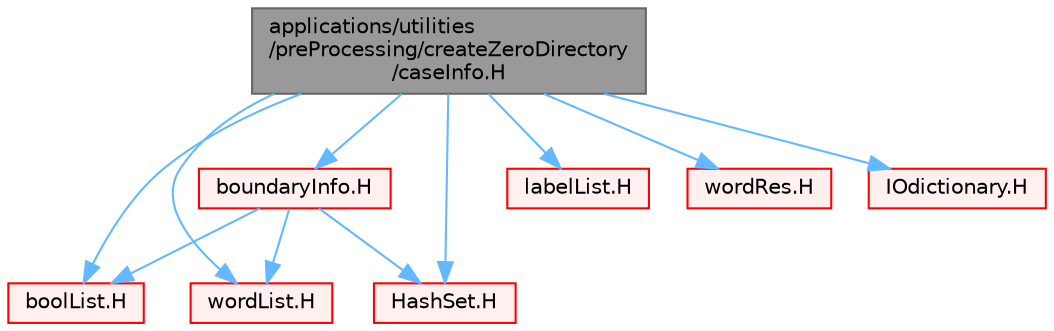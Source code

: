 digraph "applications/utilities/preProcessing/createZeroDirectory/caseInfo.H"
{
 // LATEX_PDF_SIZE
  bgcolor="transparent";
  edge [fontname=Helvetica,fontsize=10,labelfontname=Helvetica,labelfontsize=10];
  node [fontname=Helvetica,fontsize=10,shape=box,height=0.2,width=0.4];
  Node1 [id="Node000001",label="applications/utilities\l/preProcessing/createZeroDirectory\l/caseInfo.H",height=0.2,width=0.4,color="gray40", fillcolor="grey60", style="filled", fontcolor="black",tooltip=" "];
  Node1 -> Node2 [id="edge1_Node000001_Node000002",color="steelblue1",style="solid",tooltip=" "];
  Node2 [id="Node000002",label="boolList.H",height=0.2,width=0.4,color="red", fillcolor="#FFF0F0", style="filled",URL="$boolList_8H.html",tooltip=" "];
  Node1 -> Node88 [id="edge2_Node000001_Node000088",color="steelblue1",style="solid",tooltip=" "];
  Node88 [id="Node000088",label="labelList.H",height=0.2,width=0.4,color="red", fillcolor="#FFF0F0", style="filled",URL="$labelList_8H.html",tooltip=" "];
  Node1 -> Node102 [id="edge3_Node000001_Node000102",color="steelblue1",style="solid",tooltip=" "];
  Node102 [id="Node000102",label="wordList.H",height=0.2,width=0.4,color="red", fillcolor="#FFF0F0", style="filled",URL="$wordList_8H.html",tooltip=" "];
  Node1 -> Node103 [id="edge4_Node000001_Node000103",color="steelblue1",style="solid",tooltip=" "];
  Node103 [id="Node000103",label="HashSet.H",height=0.2,width=0.4,color="red", fillcolor="#FFF0F0", style="filled",URL="$HashSet_8H.html",tooltip=" "];
  Node1 -> Node119 [id="edge5_Node000001_Node000119",color="steelblue1",style="solid",tooltip=" "];
  Node119 [id="Node000119",label="wordRes.H",height=0.2,width=0.4,color="red", fillcolor="#FFF0F0", style="filled",URL="$wordRes_8H.html",tooltip=" "];
  Node1 -> Node121 [id="edge6_Node000001_Node000121",color="steelblue1",style="solid",tooltip=" "];
  Node121 [id="Node000121",label="IOdictionary.H",height=0.2,width=0.4,color="red", fillcolor="#FFF0F0", style="filled",URL="$IOdictionary_8H.html",tooltip=" "];
  Node1 -> Node156 [id="edge7_Node000001_Node000156",color="steelblue1",style="solid",tooltip=" "];
  Node156 [id="Node000156",label="boundaryInfo.H",height=0.2,width=0.4,color="red", fillcolor="#FFF0F0", style="filled",URL="$boundaryInfo_8H.html",tooltip=" "];
  Node156 -> Node2 [id="edge8_Node000156_Node000002",color="steelblue1",style="solid",tooltip=" "];
  Node156 -> Node102 [id="edge9_Node000156_Node000102",color="steelblue1",style="solid",tooltip=" "];
  Node156 -> Node103 [id="edge10_Node000156_Node000103",color="steelblue1",style="solid",tooltip=" "];
}
